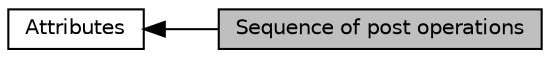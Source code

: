digraph "Sequence of post operations"
{
  edge [fontname="Helvetica",fontsize="10",labelfontname="Helvetica",labelfontsize="10"];
  node [fontname="Helvetica",fontsize="10",shape=record];
  rankdir=LR;
  Node0 [label="Sequence of post operations",height=0.2,width=0.4,color="black", fillcolor="grey75", style="filled", fontcolor="black"];
  Node1 [label="Attributes",height=0.2,width=0.4,color="black", fillcolor="white", style="filled",URL="$group__c__api__attributes.html"];
  Node1->Node0 [shape=plaintext, dir="back", style="solid"];
}
